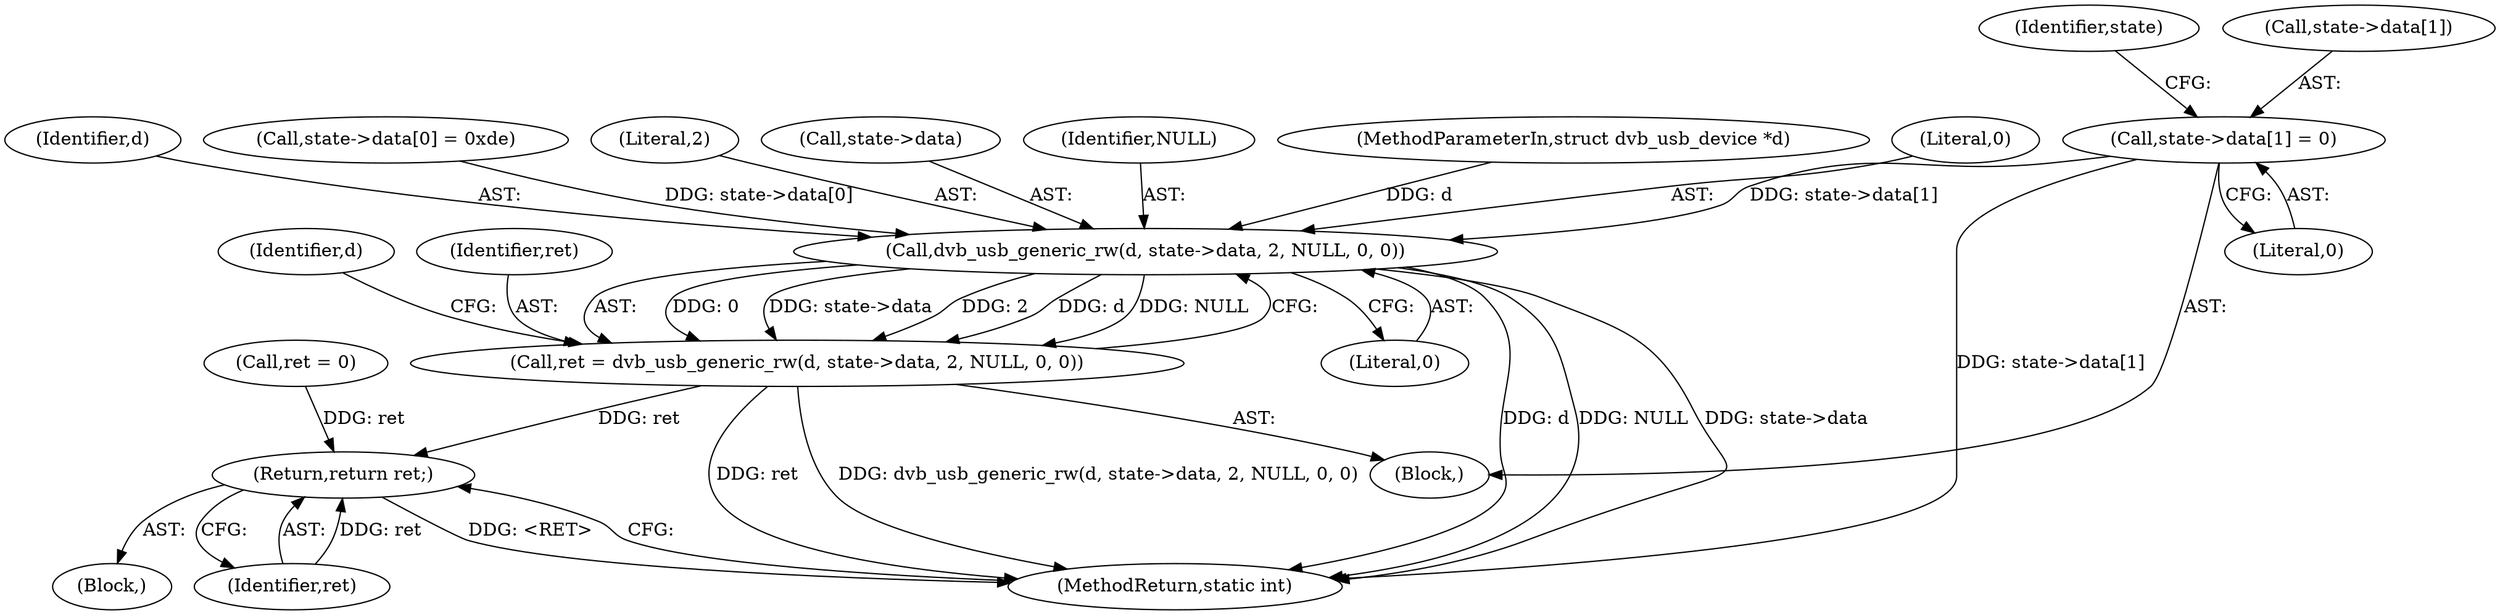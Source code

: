 digraph "0_linux_606142af57dad981b78707234cfbd15f9f7b7125_2@array" {
"1000144" [label="(Call,state->data[1] = 0)"];
"1000158" [label="(Call,dvb_usb_generic_rw(d, state->data, 2, NULL, 0, 0))"];
"1000156" [label="(Call,ret = dvb_usb_generic_rw(d, state->data, 2, NULL, 0, 0))"];
"1000172" [label="(Return,return ret;)"];
"1000159" [label="(Identifier,d)"];
"1000137" [label="(Call,state->data[0] = 0xde)"];
"1000170" [label="(Identifier,d)"];
"1000166" [label="(Literal,0)"];
"1000158" [label="(Call,dvb_usb_generic_rw(d, state->data, 2, NULL, 0, 0))"];
"1000174" [label="(MethodReturn,static int)"];
"1000153" [label="(Identifier,state)"];
"1000163" [label="(Literal,2)"];
"1000172" [label="(Return,return ret;)"];
"1000131" [label="(Block,)"];
"1000160" [label="(Call,state->data)"];
"1000164" [label="(Identifier,NULL)"];
"1000102" [label="(MethodParameterIn,struct dvb_usb_device *d)"];
"1000157" [label="(Identifier,ret)"];
"1000145" [label="(Call,state->data[1])"];
"1000156" [label="(Call,ret = dvb_usb_generic_rw(d, state->data, 2, NULL, 0, 0))"];
"1000165" [label="(Literal,0)"];
"1000104" [label="(Block,)"];
"1000144" [label="(Call,state->data[1] = 0)"];
"1000114" [label="(Call,ret = 0)"];
"1000150" [label="(Literal,0)"];
"1000173" [label="(Identifier,ret)"];
"1000144" -> "1000131"  [label="AST: "];
"1000144" -> "1000150"  [label="CFG: "];
"1000145" -> "1000144"  [label="AST: "];
"1000150" -> "1000144"  [label="AST: "];
"1000153" -> "1000144"  [label="CFG: "];
"1000144" -> "1000174"  [label="DDG: state->data[1]"];
"1000144" -> "1000158"  [label="DDG: state->data[1]"];
"1000158" -> "1000156"  [label="AST: "];
"1000158" -> "1000166"  [label="CFG: "];
"1000159" -> "1000158"  [label="AST: "];
"1000160" -> "1000158"  [label="AST: "];
"1000163" -> "1000158"  [label="AST: "];
"1000164" -> "1000158"  [label="AST: "];
"1000165" -> "1000158"  [label="AST: "];
"1000166" -> "1000158"  [label="AST: "];
"1000156" -> "1000158"  [label="CFG: "];
"1000158" -> "1000174"  [label="DDG: d"];
"1000158" -> "1000174"  [label="DDG: NULL"];
"1000158" -> "1000174"  [label="DDG: state->data"];
"1000158" -> "1000156"  [label="DDG: 0"];
"1000158" -> "1000156"  [label="DDG: state->data"];
"1000158" -> "1000156"  [label="DDG: 2"];
"1000158" -> "1000156"  [label="DDG: d"];
"1000158" -> "1000156"  [label="DDG: NULL"];
"1000102" -> "1000158"  [label="DDG: d"];
"1000137" -> "1000158"  [label="DDG: state->data[0]"];
"1000156" -> "1000131"  [label="AST: "];
"1000157" -> "1000156"  [label="AST: "];
"1000170" -> "1000156"  [label="CFG: "];
"1000156" -> "1000174"  [label="DDG: ret"];
"1000156" -> "1000174"  [label="DDG: dvb_usb_generic_rw(d, state->data, 2, NULL, 0, 0)"];
"1000156" -> "1000172"  [label="DDG: ret"];
"1000172" -> "1000104"  [label="AST: "];
"1000172" -> "1000173"  [label="CFG: "];
"1000173" -> "1000172"  [label="AST: "];
"1000174" -> "1000172"  [label="CFG: "];
"1000172" -> "1000174"  [label="DDG: <RET>"];
"1000173" -> "1000172"  [label="DDG: ret"];
"1000114" -> "1000172"  [label="DDG: ret"];
}
